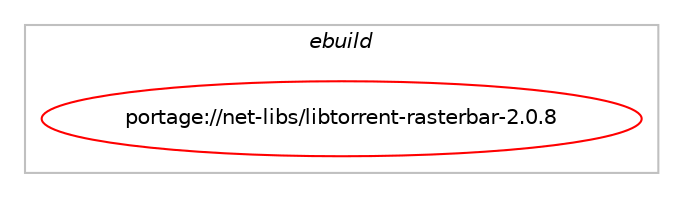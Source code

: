 digraph prolog {

# *************
# Graph options
# *************

newrank=true;
concentrate=true;
compound=true;
graph [rankdir=LR,fontname=Helvetica,fontsize=10,ranksep=1.5];#, ranksep=2.5, nodesep=0.2];
edge  [arrowhead=vee];
node  [fontname=Helvetica,fontsize=10];

# **********
# The ebuild
# **********

subgraph cluster_leftcol {
color=gray;
label=<<i>ebuild</i>>;
id [label="portage://net-libs/libtorrent-rasterbar-2.0.8", color=red, width=4, href="../net-libs/libtorrent-rasterbar-2.0.8.svg"];
}

# ****************
# The dependencies
# ****************

subgraph cluster_midcol {
color=gray;
label=<<i>dependencies</i>>;
subgraph cluster_compile {
fillcolor="#eeeeee";
style=filled;
label=<<i>compile</i>>;
# *** BEGIN UNKNOWN DEPENDENCY TYPE (TODO) ***
# id -> equal(use_conditional_group(positive,python,portage://net-libs/libtorrent-rasterbar-2.0.8,[use_conditional_group(positive,python_single_target_python3_10,portage://net-libs/libtorrent-rasterbar-2.0.8,[package_dependency(portage://net-libs/libtorrent-rasterbar-2.0.8,install,no,dev-lang,python,none,[,,],[slot(3.10)],[])]),use_conditional_group(positive,python_single_target_python3_11,portage://net-libs/libtorrent-rasterbar-2.0.8,[package_dependency(portage://net-libs/libtorrent-rasterbar-2.0.8,install,no,dev-lang,python,none,[,,],[slot(3.11)],[])]),use_conditional_group(positive,python_single_target_python3_10,portage://net-libs/libtorrent-rasterbar-2.0.8,[package_dependency(portage://net-libs/libtorrent-rasterbar-2.0.8,install,no,dev-libs,boost,none,[,,],[],[use(enable(python),none),use(enable(python_targets_python3_10),negative)])]),use_conditional_group(positive,python_single_target_python3_11,portage://net-libs/libtorrent-rasterbar-2.0.8,[package_dependency(portage://net-libs/libtorrent-rasterbar-2.0.8,install,no,dev-libs,boost,none,[,,],[],[use(enable(python),none),use(enable(python_targets_python3_11),negative)])])]))
# *** END UNKNOWN DEPENDENCY TYPE (TODO) ***

# *** BEGIN UNKNOWN DEPENDENCY TYPE (TODO) ***
# id -> equal(use_conditional_group(positive,ssl,portage://net-libs/libtorrent-rasterbar-2.0.8,[use_conditional_group(positive,gnutls,portage://net-libs/libtorrent-rasterbar-2.0.8,[package_dependency(portage://net-libs/libtorrent-rasterbar-2.0.8,install,no,net-libs,gnutls,none,[,,],any_same_slot,[])]),use_conditional_group(negative,gnutls,portage://net-libs/libtorrent-rasterbar-2.0.8,[package_dependency(portage://net-libs/libtorrent-rasterbar-2.0.8,install,no,dev-libs,openssl,none,[,,],any_same_slot,[])])]))
# *** END UNKNOWN DEPENDENCY TYPE (TODO) ***

# *** BEGIN UNKNOWN DEPENDENCY TYPE (TODO) ***
# id -> equal(package_dependency(portage://net-libs/libtorrent-rasterbar-2.0.8,install,no,dev-libs,boost,none,[,,],any_same_slot,[]))
# *** END UNKNOWN DEPENDENCY TYPE (TODO) ***

}
subgraph cluster_compileandrun {
fillcolor="#eeeeee";
style=filled;
label=<<i>compile and run</i>>;
}
subgraph cluster_run {
fillcolor="#eeeeee";
style=filled;
label=<<i>run</i>>;
# *** BEGIN UNKNOWN DEPENDENCY TYPE (TODO) ***
# id -> equal(use_conditional_group(positive,python,portage://net-libs/libtorrent-rasterbar-2.0.8,[use_conditional_group(positive,python_single_target_python3_10,portage://net-libs/libtorrent-rasterbar-2.0.8,[package_dependency(portage://net-libs/libtorrent-rasterbar-2.0.8,run,no,dev-lang,python,none,[,,],[slot(3.10)],[])]),use_conditional_group(positive,python_single_target_python3_11,portage://net-libs/libtorrent-rasterbar-2.0.8,[package_dependency(portage://net-libs/libtorrent-rasterbar-2.0.8,run,no,dev-lang,python,none,[,,],[slot(3.11)],[])]),use_conditional_group(positive,python_single_target_python3_10,portage://net-libs/libtorrent-rasterbar-2.0.8,[package_dependency(portage://net-libs/libtorrent-rasterbar-2.0.8,run,no,dev-libs,boost,none,[,,],[],[use(enable(python),none),use(enable(python_targets_python3_10),negative)])]),use_conditional_group(positive,python_single_target_python3_11,portage://net-libs/libtorrent-rasterbar-2.0.8,[package_dependency(portage://net-libs/libtorrent-rasterbar-2.0.8,run,no,dev-libs,boost,none,[,,],[],[use(enable(python),none),use(enable(python_targets_python3_11),negative)])])]))
# *** END UNKNOWN DEPENDENCY TYPE (TODO) ***

# *** BEGIN UNKNOWN DEPENDENCY TYPE (TODO) ***
# id -> equal(use_conditional_group(positive,ssl,portage://net-libs/libtorrent-rasterbar-2.0.8,[use_conditional_group(positive,gnutls,portage://net-libs/libtorrent-rasterbar-2.0.8,[package_dependency(portage://net-libs/libtorrent-rasterbar-2.0.8,run,no,net-libs,gnutls,none,[,,],any_same_slot,[])]),use_conditional_group(negative,gnutls,portage://net-libs/libtorrent-rasterbar-2.0.8,[package_dependency(portage://net-libs/libtorrent-rasterbar-2.0.8,run,no,dev-libs,openssl,none,[,,],any_same_slot,[])])]))
# *** END UNKNOWN DEPENDENCY TYPE (TODO) ***

# *** BEGIN UNKNOWN DEPENDENCY TYPE (TODO) ***
# id -> equal(package_dependency(portage://net-libs/libtorrent-rasterbar-2.0.8,run,no,dev-libs,boost,none,[,,],any_same_slot,[]))
# *** END UNKNOWN DEPENDENCY TYPE (TODO) ***

}
}

# **************
# The candidates
# **************

subgraph cluster_choices {
rank=same;
color=gray;
label=<<i>candidates</i>>;

}

}
